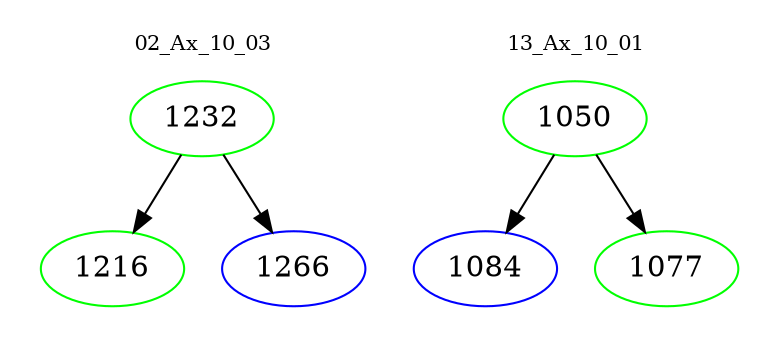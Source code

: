 digraph{
subgraph cluster_0 {
color = white
label = "02_Ax_10_03";
fontsize=10;
T0_1232 [label="1232", color="green"]
T0_1232 -> T0_1216 [color="black"]
T0_1216 [label="1216", color="green"]
T0_1232 -> T0_1266 [color="black"]
T0_1266 [label="1266", color="blue"]
}
subgraph cluster_1 {
color = white
label = "13_Ax_10_01";
fontsize=10;
T1_1050 [label="1050", color="green"]
T1_1050 -> T1_1084 [color="black"]
T1_1084 [label="1084", color="blue"]
T1_1050 -> T1_1077 [color="black"]
T1_1077 [label="1077", color="green"]
}
}
